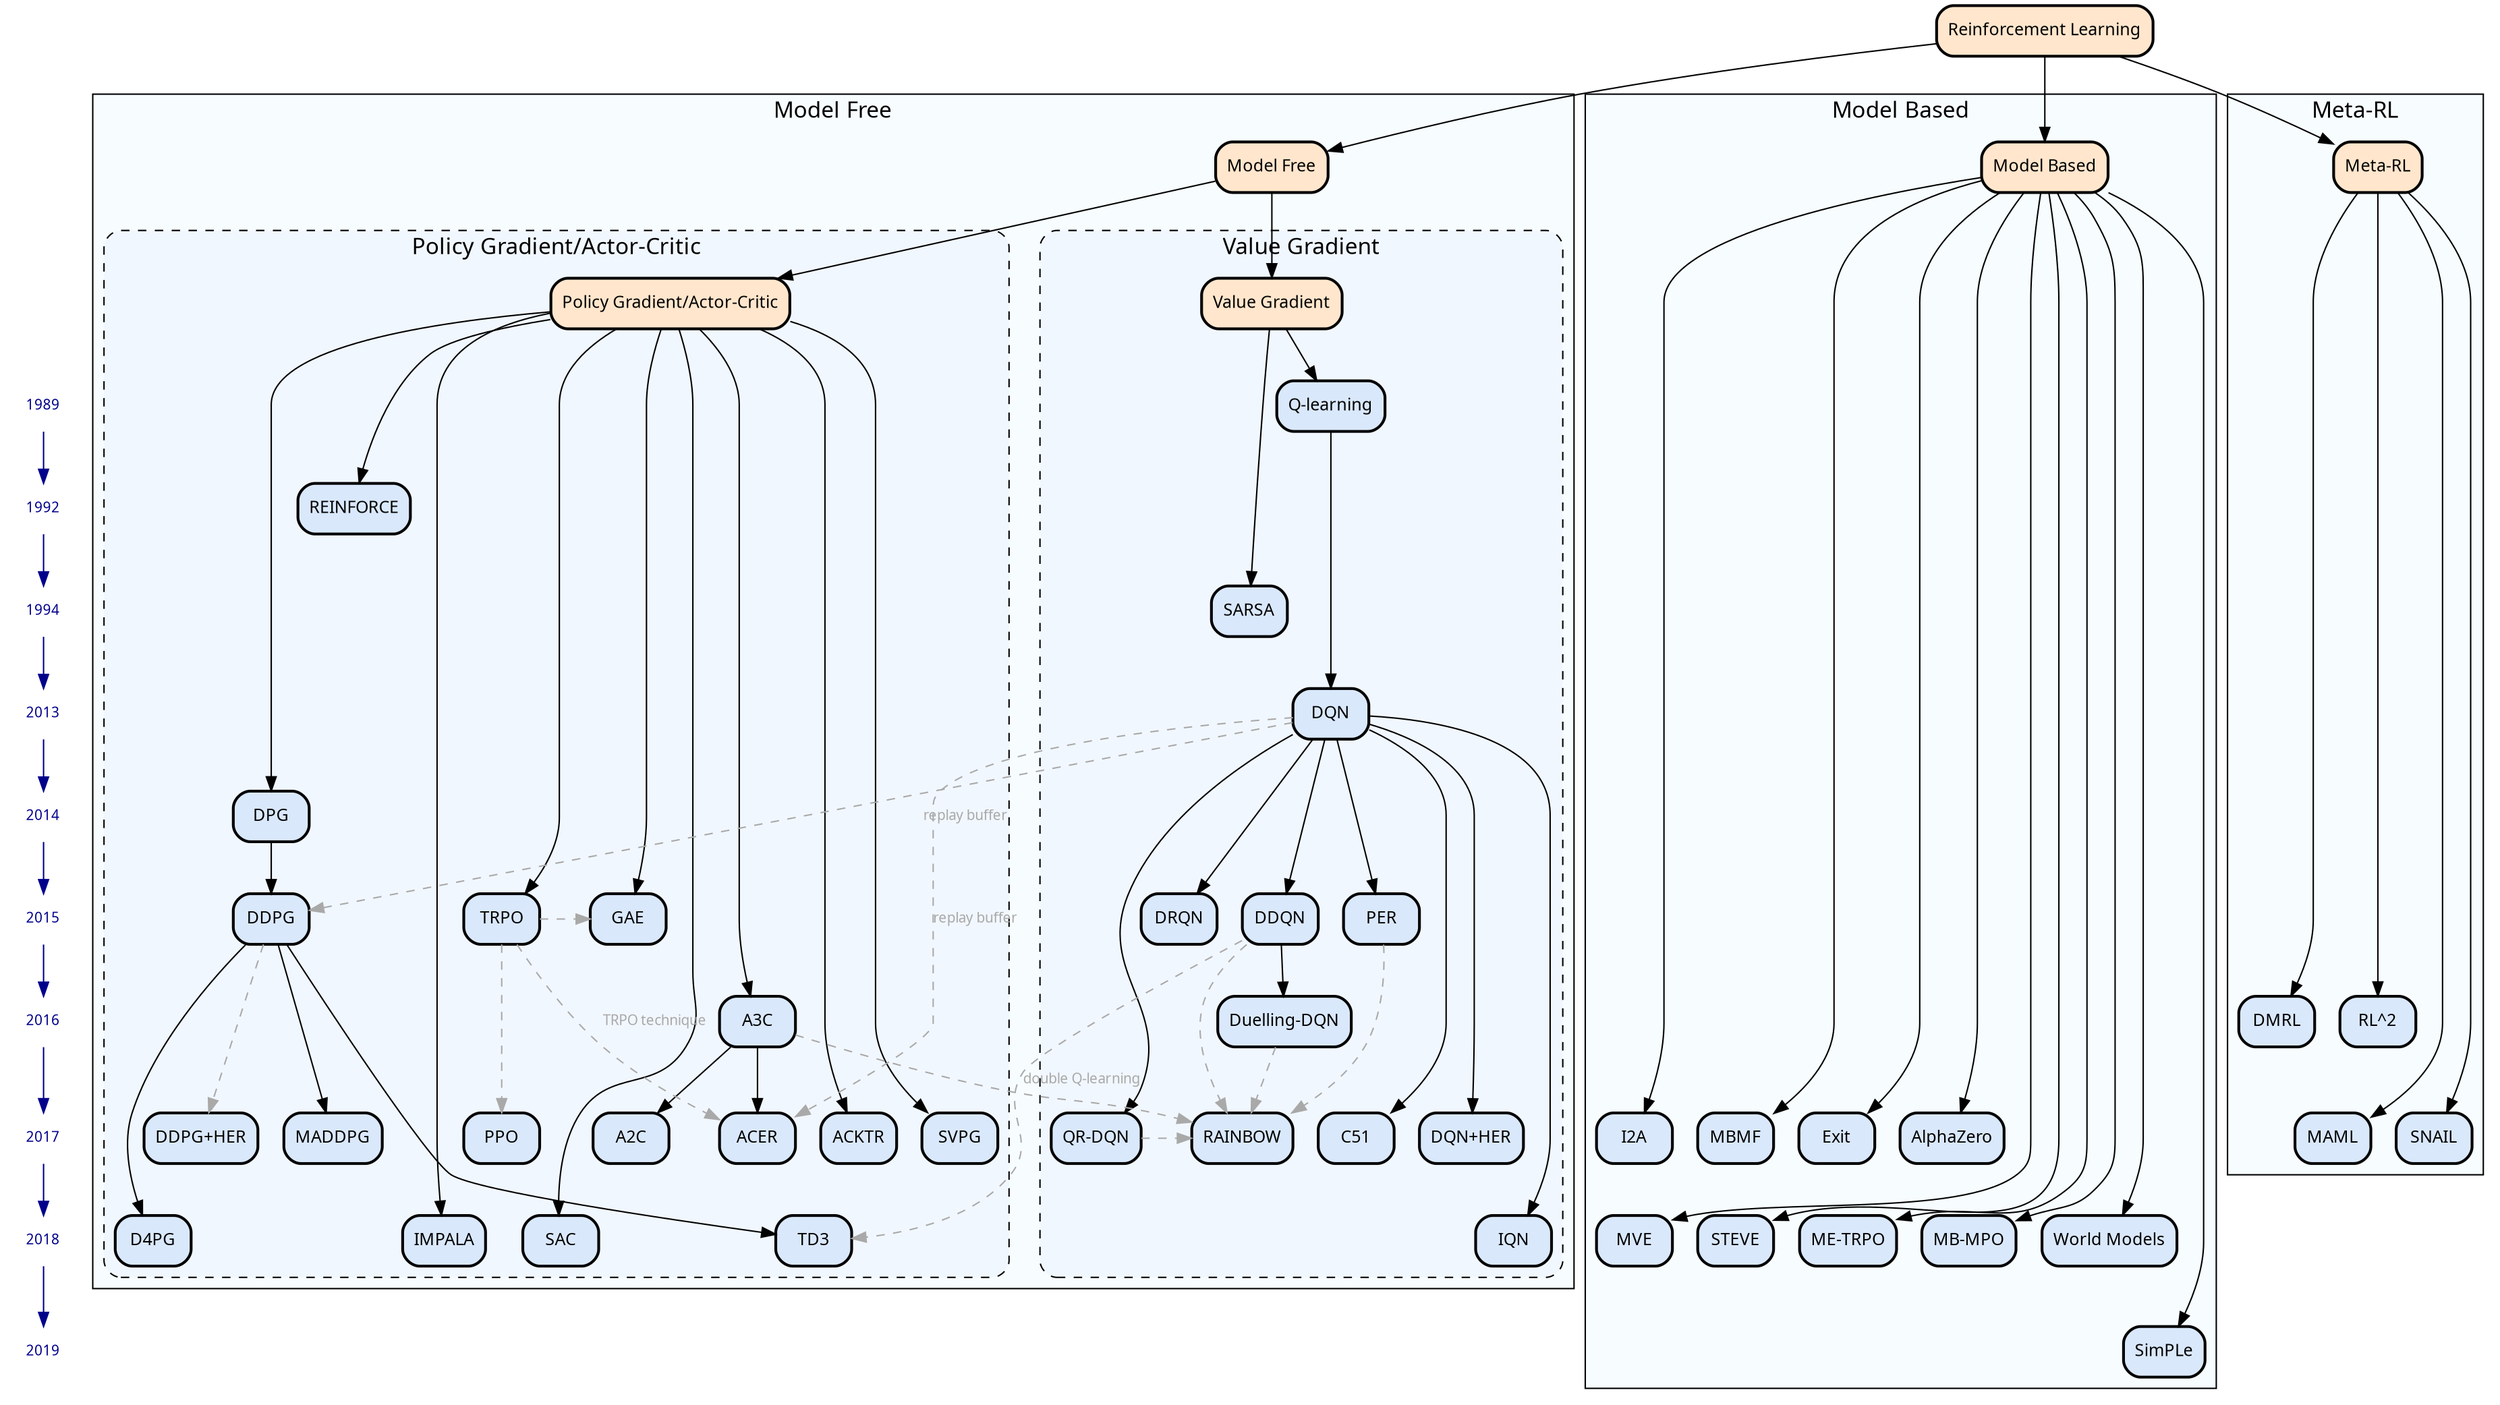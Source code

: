 digraph {
	compound=true
	rankdir=TB
	newrank=true
	subgraph timeline {
		1989 [fontcolor=darkblue fontname="sans-serif" fontsize=10 group=timeline shape=plaintext]
		1992 [fontcolor=darkblue fontname="sans-serif" fontsize=10 group=timeline shape=plaintext]
		1994 [fontcolor=darkblue fontname="sans-serif" fontsize=10 group=timeline shape=plaintext]
		2013 [fontcolor=darkblue fontname="sans-serif" fontsize=10 group=timeline shape=plaintext]
		2014 [fontcolor=darkblue fontname="sans-serif" fontsize=10 group=timeline shape=plaintext]
		2015 [fontcolor=darkblue fontname="sans-serif" fontsize=10 group=timeline shape=plaintext]
		2016 [fontcolor=darkblue fontname="sans-serif" fontsize=10 group=timeline shape=plaintext]
		2017 [fontcolor=darkblue fontname="sans-serif" fontsize=10 group=timeline shape=plaintext]
		2018 [fontcolor=darkblue fontname="sans-serif" fontsize=10 group=timeline shape=plaintext]
		2019 [fontcolor=darkblue fontname="sans-serif" fontsize=10 group=timeline shape=plaintext]
		1989 -> 1992 [color=darkblue]
		1992 -> 1994 [color=darkblue]
		1994 -> 2013 [color=darkblue]
		2013 -> 2014 [color=darkblue]
		2014 -> 2015 [color=darkblue]
		2015 -> 2016 [color=darkblue]
		2016 -> 2017 [color=darkblue]
		2017 -> 2018 [color=darkblue]
		2018 -> 2019 [color=darkblue]
	}
	"Reinforcement Learning" [label="Reinforcement Learning" fillcolor="#ffe6cc" fontname="sans-serif" fontsize=12 shape=box style="rounded,bold,filled"]
	"Model Free" -> "Value Gradient" [fontcolor=black fontname="sans-serif" fontsize=10]
	"Model Free" -> "Policy Gradient/Actor-Critic" [fontcolor=black fontname="sans-serif" fontsize=10]
	DQN -> DDPG [label="replay buffer" color=darkgray constraint=false fontcolor=darkgray fontname="sans-serif" fontsize=10 style=dashed]
	DQN -> ACER [label="replay buffer" color=darkgray fontcolor=darkgray fontname="sans-serif" fontsize=10 style=dashed]
	DDQN -> TD3 [label="double Q-learning" color=darkgray fontcolor=darkgray fontname="sans-serif" fontsize=10 style=dashed]
	A3C -> RAINBOW [color=darkgray fontcolor=darkgray fontname="sans-serif" fontsize=10 style=dashed]
	subgraph "clusterModel Free" {
		label="Model Free"
		color=black
		fontname="sans-serif"
		fontsize=16
		fillcolor="#f7fdff" style=filled
		"Model Free" [label="Model Free" fillcolor="#ffe6cc" fontname="sans-serif" fontsize=12 shape=box style="rounded,bold,filled" weight=10]
		subgraph "clusterValue Gradient" {
			label="Value Gradient"
			color=black
			fontname="sans-serif"
			fontsize=16
			fillcolor="#f1f7fe" style="rounded,dashed,filled"
			"Value Gradient" [label="Value Gradient" fillcolor="#ffe6cc" fontname="sans-serif" fontsize=12 shape=box style="rounded,bold,filled"]
			"Value Gradient" -> SARSA [fontcolor=black fontname="sans-serif" fontsize=10 style=solid]
			"Value Gradient" -> "Q-learning" [fontcolor=black fontname="sans-serif" fontsize=10 style=solid]
			SARSA [label=SARSA fillcolor="#dae8fc" fontname="sans-serif" fontsize=12 shape=box style="rounded,bold,filled"]
			"Q-learning" [label="Q-learning" fillcolor="#dae8fc" fontname="sans-serif" fontsize=12 shape=box style="rounded,bold,filled"]
			"Q-learning" -> DQN [fontcolor=black fontname="sans-serif" fontsize=10]
			DQN [label=DQN fillcolor="#dae8fc" fontname="sans-serif" fontsize=12 shape=box style="rounded,bold,filled"]
			DQN -> DRQN [fontcolor=black fontname="sans-serif" fontsize=10]
			DQN -> DDQN [fontcolor=black fontname="sans-serif" fontsize=10]
			DQN -> PER [fontcolor=black fontname="sans-serif" fontsize=10]
			DQN -> "QR-DQN" [fontcolor=black fontname="sans-serif" fontsize=10]
			DQN -> C51 [fontcolor=black fontname="sans-serif" fontsize=10]
			DQN -> "DQN+HER" [fontcolor=black fontname="sans-serif" fontsize=10]
			DQN -> IQN [fontcolor=black fontname="sans-serif" fontsize=10]
			DRQN [label=DRQN fillcolor="#dae8fc" fontname="sans-serif" fontsize=12 shape=box style="rounded,bold,filled"]
			DDQN [label=DDQN fillcolor="#dae8fc" fontname="sans-serif" fontsize=12 shape=box style="rounded,bold,filled"]
			DDQN -> "Duelling-DQN" [fontcolor=black fontname="sans-serif" fontsize=10]
			DDQN -> RAINBOW [color=darkgray fontcolor=darkgray fontname="sans-serif" fontsize=10 style=dashed]
			PER [label=PER fillcolor="#dae8fc" fontname="sans-serif" fontsize=12 shape=box style="rounded,bold,filled"]
			PER -> RAINBOW [color=darkgray fontcolor=darkgray fontname="sans-serif" fontsize=10 style=dashed]
			"Duelling-DQN" [label="Duelling-DQN" fillcolor="#dae8fc" fontname="sans-serif" fontsize=12 shape=box style="rounded,bold,filled"]
			"Duelling-DQN" -> RAINBOW [color=darkgray fontcolor=darkgray fontname="sans-serif" fontsize=10 style=dashed]
			"QR-DQN" [label="QR-DQN" fillcolor="#dae8fc" fontname="sans-serif" fontsize=12 shape=box style="rounded,bold,filled"]
			"QR-DQN" -> RAINBOW [color=darkgray fontcolor=darkgray fontname="sans-serif" fontsize=10 style=dashed]
			C51 [label=C51 fillcolor="#dae8fc" fontname="sans-serif" fontsize=12 shape=box style="rounded,bold,filled"]
			RAINBOW [label=RAINBOW fillcolor="#dae8fc" fontname="sans-serif" fontsize=12 shape=box style="rounded,bold,filled"]
			"DQN+HER" [label="DQN+HER" fillcolor="#dae8fc" fontname="sans-serif" fontsize=12 shape=box style="rounded,bold,filled"]
			IQN [label=IQN fillcolor="#dae8fc" fontname="sans-serif" fontsize=12 shape=box style="rounded,bold,filled"]
		}
		subgraph "clusterPolicy Gradient/Actor-Critic" {
			label="Policy Gradient/Actor-Critic"
			color=black
			fontname="sans-serif"
			fontsize=16
			fillcolor="#f1f7fe" style="rounded,dashed,filled"
			"Policy Gradient/Actor-Critic" [label="Policy Gradient/Actor-Critic" fillcolor="#ffe6cc" fontname="sans-serif" fontsize=12 shape=box style="rounded,bold,filled"]
			"Policy Gradient/Actor-Critic" -> REINFORCE [fontcolor=black fontname="sans-serif" fontsize=10 style=solid]
			"Policy Gradient/Actor-Critic" -> DPG [fontcolor=black fontname="sans-serif" fontsize=10 style=solid]
			"Policy Gradient/Actor-Critic" -> TRPO [fontcolor=black fontname="sans-serif" fontsize=10 style=solid]
			"Policy Gradient/Actor-Critic" -> GAE [fontcolor=black fontname="sans-serif" fontsize=10 style=solid]
			"Policy Gradient/Actor-Critic" -> A3C [fontcolor=black fontname="sans-serif" fontsize=10 style=solid]
			"Policy Gradient/Actor-Critic" -> ACKTR [fontcolor=black fontname="sans-serif" fontsize=10 style=solid]
			"Policy Gradient/Actor-Critic" -> SVPG [fontcolor=black fontname="sans-serif" fontsize=10 style=solid]
			"Policy Gradient/Actor-Critic" -> SAC [fontcolor=black fontname="sans-serif" fontsize=10 style=solid]
			"Policy Gradient/Actor-Critic" -> IMPALA [fontcolor=black fontname="sans-serif" fontsize=10 style=solid]
			REINFORCE [label=REINFORCE fillcolor="#dae8fc" fontname="sans-serif" fontsize=12 shape=box style="rounded,bold,filled"]
			DPG [label=DPG fillcolor="#dae8fc" fontname="sans-serif" fontsize=12 shape=box style="rounded,bold,filled"]
			DPG -> DDPG [fontcolor=black fontname="sans-serif" fontsize=10]
			DDPG [label=DDPG fillcolor="#dae8fc" fontname="sans-serif" fontsize=12 shape=box style="rounded,bold,filled"]
			DDPG -> "DDPG+HER" [color=darkgray fontcolor=darkgray fontname="sans-serif" fontsize=10 style=dashed]
			DDPG -> MADDPG [fontcolor=black fontname="sans-serif" fontsize=10]
			DDPG -> D4PG [fontcolor=black fontname="sans-serif" fontsize=10]
			DDPG -> TD3 [fontcolor=black fontname="sans-serif" fontsize=10]
			TRPO [label=TRPO fillcolor="#dae8fc" fontname="sans-serif" fontsize=12 shape=box style="rounded,bold,filled"]
			TRPO -> GAE [color=darkgray fontcolor=darkgray fontname="sans-serif" fontsize=10 style=dashed]
			TRPO -> ACER [label="TRPO technique" color=darkgray fontcolor=darkgray fontname="sans-serif" fontsize=10 style=dashed]
			TRPO -> PPO [color=darkgray fontcolor=darkgray fontname="sans-serif" fontsize=10 style=dashed]
			GAE [label=GAE fillcolor="#dae8fc" fontname="sans-serif" fontsize=12 shape=box style="rounded,bold,filled"]
			A3C [label=A3C fillcolor="#dae8fc" fontname="sans-serif" fontsize=12 shape=box style="rounded,bold,filled"]
			A3C -> A2C [fontcolor=black fontname="sans-serif" fontsize=10]
			A3C -> ACER [fontcolor=black fontname="sans-serif" fontsize=10]
			"DDPG+HER" [label="DDPG+HER" fillcolor="#dae8fc" fontname="sans-serif" fontsize=12 shape=box style="rounded,bold,filled"]
			MADDPG [label=MADDPG fillcolor="#dae8fc" fontname="sans-serif" fontsize=12 shape=box style="rounded,bold,filled"]
			A2C [label=A2C fillcolor="#dae8fc" fontname="sans-serif" fontsize=12 shape=box style="rounded,bold,filled"]
			A2C -> ACER [fontcolor=black fontname="sans-serif" fontsize=10 style=invis]
			A2C -> ACKTR [fontcolor=black fontname="sans-serif" fontsize=10 style=invis]
			A2C -> SVPG [fontcolor=black fontname="sans-serif" fontsize=10 style=invis]
			A2C -> IMPALA [fontcolor=black fontname="sans-serif" fontsize=10 style=invis]
			ACER [label=ACER fillcolor="#dae8fc" fontname="sans-serif" fontsize=12 shape=box style="rounded,bold,filled"]
			ACKTR [label=ACKTR fillcolor="#dae8fc" fontname="sans-serif" fontsize=12 shape=box style="rounded,bold,filled"]
			PPO [label=PPO fillcolor="#dae8fc" fontname="sans-serif" fontsize=12 shape=box style="rounded,bold,filled"]
			PPO -> SAC [fontcolor=black fontname="sans-serif" fontsize=10 style=invis]
			SVPG [label=SVPG fillcolor="#dae8fc" fontname="sans-serif" fontsize=12 shape=box style="rounded,bold,filled"]
			D4PG [label=D4PG fillcolor="#dae8fc" fontname="sans-serif" fontsize=12 shape=box style="rounded,bold,filled"]
			SAC [label=SAC fillcolor="#dae8fc" fontname="sans-serif" fontsize=12 shape=box style="rounded,bold,filled"]
			TD3 [label=TD3 fillcolor="#dae8fc" fontname="sans-serif" fontsize=12 shape=box style="rounded,bold,filled"]
			IMPALA [label=IMPALA fillcolor="#dae8fc" fontname="sans-serif" fontsize=12 shape=box style="rounded,bold,filled"]
		}
	}
	subgraph "clusterModel Based" {
		label="Model Based"
		color=black
		fontname="sans-serif"
		fontsize=16
		fillcolor="#f7fdff" style=filled
		"Model Based" [label="Model Based" fillcolor="#ffe6cc" fontname="sans-serif" fontsize=12 shape=box style="rounded,bold,filled"]
		"Model Based" -> I2A [fontcolor=black fontname="sans-serif" fontsize=10 style=solid]
		"Model Based" -> MBMF [fontcolor=black fontname="sans-serif" fontsize=10 style=solid]
		"Model Based" -> Exit [fontcolor=black fontname="sans-serif" fontsize=10 style=solid]
		"Model Based" -> AlphaZero [fontcolor=black fontname="sans-serif" fontsize=10 style=solid]
		"Model Based" -> MVE [fontcolor=black fontname="sans-serif" fontsize=10 style=solid]
		"Model Based" -> STEVE [fontcolor=black fontname="sans-serif" fontsize=10 style=solid]
		"Model Based" -> "ME-TRPO" [fontcolor=black fontname="sans-serif" fontsize=10 style=solid]
		"Model Based" -> "MB-MPO" [fontcolor=black fontname="sans-serif" fontsize=10 style=solid]
		"Model Based" -> "World Models" [fontcolor=black fontname="sans-serif" fontsize=10 style=solid]
		"Model Based" -> SimPLe [fontcolor=black fontname="sans-serif" fontsize=10 style=solid]
		I2A [label=I2A fillcolor="#dae8fc" fontname="sans-serif" fontsize=12 shape=box style="rounded,bold,filled"]
		MBMF [label=MBMF fillcolor="#dae8fc" fontname="sans-serif" fontsize=12 shape=box style="rounded,bold,filled"]
		Exit [label=Exit fillcolor="#dae8fc" fontname="sans-serif" fontsize=12 shape=box style="rounded,bold,filled"]
		AlphaZero [label=AlphaZero fillcolor="#dae8fc" fontname="sans-serif" fontsize=12 shape=box style="rounded,bold,filled"]
		MVE [label=MVE fillcolor="#dae8fc" fontname="sans-serif" fontsize=12 shape=box style="rounded,bold,filled"]
		STEVE [label=STEVE fillcolor="#dae8fc" fontname="sans-serif" fontsize=12 shape=box style="rounded,bold,filled"]
		"ME-TRPO" [label="ME-TRPO" fillcolor="#dae8fc" fontname="sans-serif" fontsize=12 shape=box style="rounded,bold,filled"]
		"MB-MPO" [label="MB-MPO" fillcolor="#dae8fc" fontname="sans-serif" fontsize=12 shape=box style="rounded,bold,filled"]
		"World Models" [label="World Models" fillcolor="#dae8fc" fontname="sans-serif" fontsize=12 shape=box style="rounded,bold,filled"]
		SimPLe [label=SimPLe fillcolor="#dae8fc" fontname="sans-serif" fontsize=12 shape=box style="rounded,bold,filled"]
	}
	subgraph "clusterMeta-RL" {
		label="Meta-RL"
		color=black
		fontname="sans-serif"
		fontsize=16
		fillcolor="#f7fdff" style=filled
		"Meta-RL" [label="Meta-RL" fillcolor="#ffe6cc" fontname="sans-serif" fontsize=12 shape=box style="rounded,bold,filled"]
		"Meta-RL" -> DMRL [fontcolor=black fontname="sans-serif" fontsize=10 style=solid]
		"Meta-RL" -> "RL^2" [fontcolor=black fontname="sans-serif" fontsize=10 style=solid]
		"Meta-RL" -> MAML [fontcolor=black fontname="sans-serif" fontsize=10 style=solid]
		"Meta-RL" -> SNAIL [fontcolor=black fontname="sans-serif" fontsize=10 style=solid]
		DMRL [label=DMRL fillcolor="#dae8fc" fontname="sans-serif" fontsize=12 shape=box style="rounded,bold,filled"]
		"RL^2" [label="RL^2" fillcolor="#dae8fc" fontname="sans-serif" fontsize=12 shape=box style="rounded,bold,filled"]
		MAML [label=MAML fillcolor="#dae8fc" fontname="sans-serif" fontsize=12 shape=box style="rounded,bold,filled"]
		SNAIL [label=SNAIL fillcolor="#dae8fc" fontname="sans-serif" fontsize=12 shape=box style="rounded,bold,filled"]
	}
	"Reinforcement Learning" -> "Model Free" [fontcolor=black fontname="sans-serif" fontsize=10]
	"Reinforcement Learning" -> "Model Based" [fontcolor=black fontname="sans-serif" fontsize=10]
	"Reinforcement Learning" -> "Meta-RL" [fontcolor=black fontname="sans-serif" fontsize=10]
	{
		rank=same
		1989
		"Q-learning"
	}
	{
		rank=same
		1992
		REINFORCE
	}
	{
		rank=same
		1994
		SARSA
	}
	{
		rank=same
		2013
		DQN
	}
	{
		rank=same
		2014
		DPG
	}
	{
		rank=same
		2015
		DRQN
		DDQN
		PER
		DDPG
		TRPO
		GAE
	}
	{
		rank=same
		2016
		"Duelling-DQN"
		A3C
		DMRL
		"RL^2"
	}
	{
		rank=same
		2017
		"QR-DQN"
		C51
		RAINBOW
		"DQN+HER"
		"DDPG+HER"
		MADDPG
		A2C
		ACER
		ACKTR
		PPO
		SVPG
		I2A
		MBMF
		Exit
		AlphaZero
		MAML
		SNAIL
	}
	{
		rank=same
		2018
		IQN
		D4PG
		SAC
		TD3
		IMPALA
		MVE
		STEVE
		"ME-TRPO"
		"MB-MPO"
		"World Models"
	}
	{
		rank=same
		2019
		SimPLe
	}
	{
		rank=same
		"Model Free"
		"Model Based"
		"Meta-RL"
	}
	{
		rank=same
		"Value Gradient"
		"Policy Gradient/Actor-Critic"
	}
}
